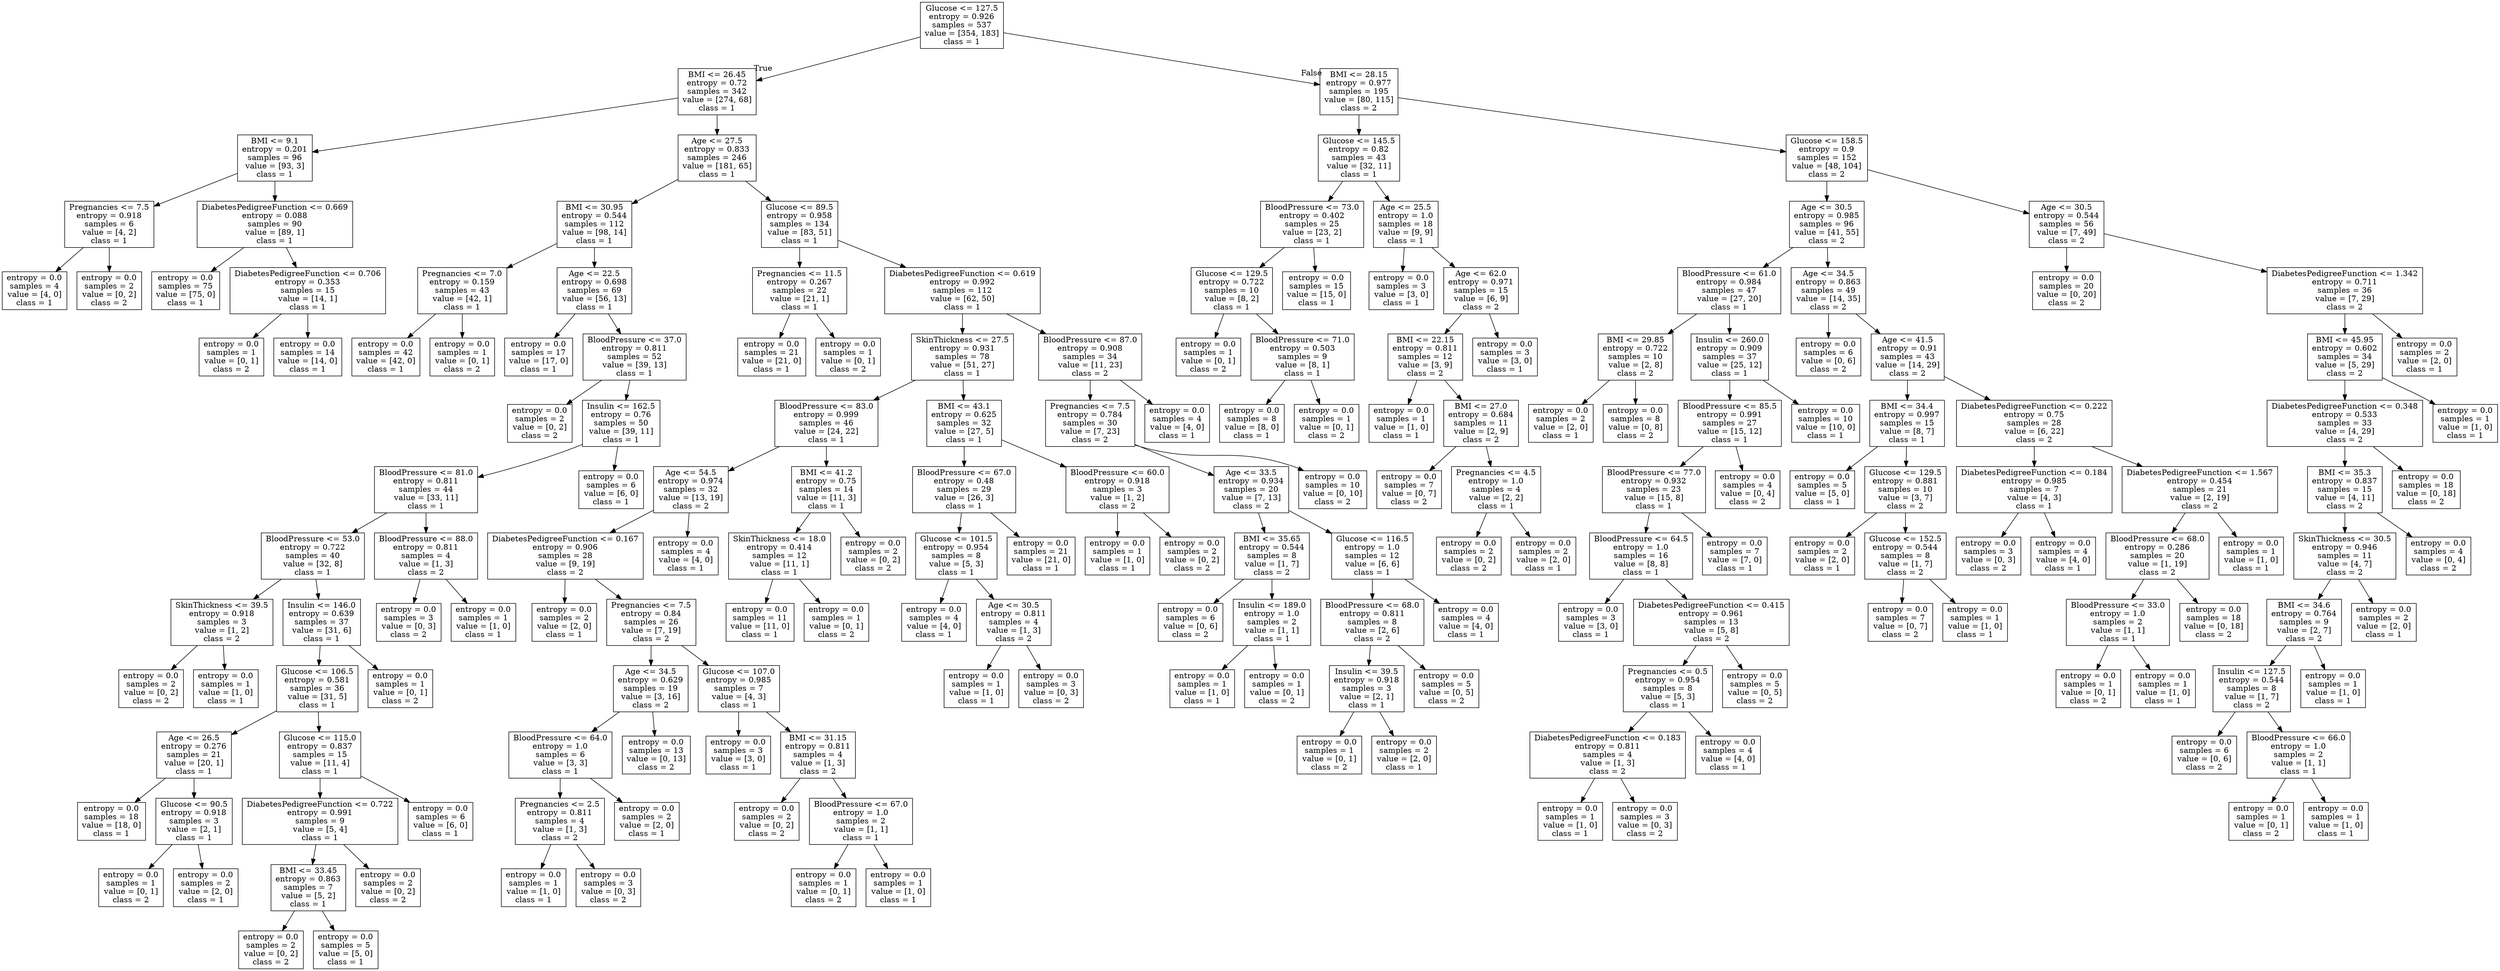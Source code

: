 digraph Tree {
node [shape=box] ;
0 [label="Glucose <= 127.5\nentropy = 0.926\nsamples = 537\nvalue = [354, 183]\nclass = 1"] ;
1 [label="BMI <= 26.45\nentropy = 0.72\nsamples = 342\nvalue = [274, 68]\nclass = 1"] ;
0 -> 1 [labeldistance=2.5, labelangle=45, headlabel="True"] ;
2 [label="BMI <= 9.1\nentropy = 0.201\nsamples = 96\nvalue = [93, 3]\nclass = 1"] ;
1 -> 2 ;
3 [label="Pregnancies <= 7.5\nentropy = 0.918\nsamples = 6\nvalue = [4, 2]\nclass = 1"] ;
2 -> 3 ;
4 [label="entropy = 0.0\nsamples = 4\nvalue = [4, 0]\nclass = 1"] ;
3 -> 4 ;
5 [label="entropy = 0.0\nsamples = 2\nvalue = [0, 2]\nclass = 2"] ;
3 -> 5 ;
6 [label="DiabetesPedigreeFunction <= 0.669\nentropy = 0.088\nsamples = 90\nvalue = [89, 1]\nclass = 1"] ;
2 -> 6 ;
7 [label="entropy = 0.0\nsamples = 75\nvalue = [75, 0]\nclass = 1"] ;
6 -> 7 ;
8 [label="DiabetesPedigreeFunction <= 0.706\nentropy = 0.353\nsamples = 15\nvalue = [14, 1]\nclass = 1"] ;
6 -> 8 ;
9 [label="entropy = 0.0\nsamples = 1\nvalue = [0, 1]\nclass = 2"] ;
8 -> 9 ;
10 [label="entropy = 0.0\nsamples = 14\nvalue = [14, 0]\nclass = 1"] ;
8 -> 10 ;
11 [label="Age <= 27.5\nentropy = 0.833\nsamples = 246\nvalue = [181, 65]\nclass = 1"] ;
1 -> 11 ;
12 [label="BMI <= 30.95\nentropy = 0.544\nsamples = 112\nvalue = [98, 14]\nclass = 1"] ;
11 -> 12 ;
13 [label="Pregnancies <= 7.0\nentropy = 0.159\nsamples = 43\nvalue = [42, 1]\nclass = 1"] ;
12 -> 13 ;
14 [label="entropy = 0.0\nsamples = 42\nvalue = [42, 0]\nclass = 1"] ;
13 -> 14 ;
15 [label="entropy = 0.0\nsamples = 1\nvalue = [0, 1]\nclass = 2"] ;
13 -> 15 ;
16 [label="Age <= 22.5\nentropy = 0.698\nsamples = 69\nvalue = [56, 13]\nclass = 1"] ;
12 -> 16 ;
17 [label="entropy = 0.0\nsamples = 17\nvalue = [17, 0]\nclass = 1"] ;
16 -> 17 ;
18 [label="BloodPressure <= 37.0\nentropy = 0.811\nsamples = 52\nvalue = [39, 13]\nclass = 1"] ;
16 -> 18 ;
19 [label="entropy = 0.0\nsamples = 2\nvalue = [0, 2]\nclass = 2"] ;
18 -> 19 ;
20 [label="Insulin <= 162.5\nentropy = 0.76\nsamples = 50\nvalue = [39, 11]\nclass = 1"] ;
18 -> 20 ;
21 [label="BloodPressure <= 81.0\nentropy = 0.811\nsamples = 44\nvalue = [33, 11]\nclass = 1"] ;
20 -> 21 ;
22 [label="BloodPressure <= 53.0\nentropy = 0.722\nsamples = 40\nvalue = [32, 8]\nclass = 1"] ;
21 -> 22 ;
23 [label="SkinThickness <= 39.5\nentropy = 0.918\nsamples = 3\nvalue = [1, 2]\nclass = 2"] ;
22 -> 23 ;
24 [label="entropy = 0.0\nsamples = 2\nvalue = [0, 2]\nclass = 2"] ;
23 -> 24 ;
25 [label="entropy = 0.0\nsamples = 1\nvalue = [1, 0]\nclass = 1"] ;
23 -> 25 ;
26 [label="Insulin <= 146.0\nentropy = 0.639\nsamples = 37\nvalue = [31, 6]\nclass = 1"] ;
22 -> 26 ;
27 [label="Glucose <= 106.5\nentropy = 0.581\nsamples = 36\nvalue = [31, 5]\nclass = 1"] ;
26 -> 27 ;
28 [label="Age <= 26.5\nentropy = 0.276\nsamples = 21\nvalue = [20, 1]\nclass = 1"] ;
27 -> 28 ;
29 [label="entropy = 0.0\nsamples = 18\nvalue = [18, 0]\nclass = 1"] ;
28 -> 29 ;
30 [label="Glucose <= 90.5\nentropy = 0.918\nsamples = 3\nvalue = [2, 1]\nclass = 1"] ;
28 -> 30 ;
31 [label="entropy = 0.0\nsamples = 1\nvalue = [0, 1]\nclass = 2"] ;
30 -> 31 ;
32 [label="entropy = 0.0\nsamples = 2\nvalue = [2, 0]\nclass = 1"] ;
30 -> 32 ;
33 [label="Glucose <= 115.0\nentropy = 0.837\nsamples = 15\nvalue = [11, 4]\nclass = 1"] ;
27 -> 33 ;
34 [label="DiabetesPedigreeFunction <= 0.722\nentropy = 0.991\nsamples = 9\nvalue = [5, 4]\nclass = 1"] ;
33 -> 34 ;
35 [label="BMI <= 33.45\nentropy = 0.863\nsamples = 7\nvalue = [5, 2]\nclass = 1"] ;
34 -> 35 ;
36 [label="entropy = 0.0\nsamples = 2\nvalue = [0, 2]\nclass = 2"] ;
35 -> 36 ;
37 [label="entropy = 0.0\nsamples = 5\nvalue = [5, 0]\nclass = 1"] ;
35 -> 37 ;
38 [label="entropy = 0.0\nsamples = 2\nvalue = [0, 2]\nclass = 2"] ;
34 -> 38 ;
39 [label="entropy = 0.0\nsamples = 6\nvalue = [6, 0]\nclass = 1"] ;
33 -> 39 ;
40 [label="entropy = 0.0\nsamples = 1\nvalue = [0, 1]\nclass = 2"] ;
26 -> 40 ;
41 [label="BloodPressure <= 88.0\nentropy = 0.811\nsamples = 4\nvalue = [1, 3]\nclass = 2"] ;
21 -> 41 ;
42 [label="entropy = 0.0\nsamples = 3\nvalue = [0, 3]\nclass = 2"] ;
41 -> 42 ;
43 [label="entropy = 0.0\nsamples = 1\nvalue = [1, 0]\nclass = 1"] ;
41 -> 43 ;
44 [label="entropy = 0.0\nsamples = 6\nvalue = [6, 0]\nclass = 1"] ;
20 -> 44 ;
45 [label="Glucose <= 89.5\nentropy = 0.958\nsamples = 134\nvalue = [83, 51]\nclass = 1"] ;
11 -> 45 ;
46 [label="Pregnancies <= 11.5\nentropy = 0.267\nsamples = 22\nvalue = [21, 1]\nclass = 1"] ;
45 -> 46 ;
47 [label="entropy = 0.0\nsamples = 21\nvalue = [21, 0]\nclass = 1"] ;
46 -> 47 ;
48 [label="entropy = 0.0\nsamples = 1\nvalue = [0, 1]\nclass = 2"] ;
46 -> 48 ;
49 [label="DiabetesPedigreeFunction <= 0.619\nentropy = 0.992\nsamples = 112\nvalue = [62, 50]\nclass = 1"] ;
45 -> 49 ;
50 [label="SkinThickness <= 27.5\nentropy = 0.931\nsamples = 78\nvalue = [51, 27]\nclass = 1"] ;
49 -> 50 ;
51 [label="BloodPressure <= 83.0\nentropy = 0.999\nsamples = 46\nvalue = [24, 22]\nclass = 1"] ;
50 -> 51 ;
52 [label="Age <= 54.5\nentropy = 0.974\nsamples = 32\nvalue = [13, 19]\nclass = 2"] ;
51 -> 52 ;
53 [label="DiabetesPedigreeFunction <= 0.167\nentropy = 0.906\nsamples = 28\nvalue = [9, 19]\nclass = 2"] ;
52 -> 53 ;
54 [label="entropy = 0.0\nsamples = 2\nvalue = [2, 0]\nclass = 1"] ;
53 -> 54 ;
55 [label="Pregnancies <= 7.5\nentropy = 0.84\nsamples = 26\nvalue = [7, 19]\nclass = 2"] ;
53 -> 55 ;
56 [label="Age <= 34.5\nentropy = 0.629\nsamples = 19\nvalue = [3, 16]\nclass = 2"] ;
55 -> 56 ;
57 [label="BloodPressure <= 64.0\nentropy = 1.0\nsamples = 6\nvalue = [3, 3]\nclass = 1"] ;
56 -> 57 ;
58 [label="Pregnancies <= 2.5\nentropy = 0.811\nsamples = 4\nvalue = [1, 3]\nclass = 2"] ;
57 -> 58 ;
59 [label="entropy = 0.0\nsamples = 1\nvalue = [1, 0]\nclass = 1"] ;
58 -> 59 ;
60 [label="entropy = 0.0\nsamples = 3\nvalue = [0, 3]\nclass = 2"] ;
58 -> 60 ;
61 [label="entropy = 0.0\nsamples = 2\nvalue = [2, 0]\nclass = 1"] ;
57 -> 61 ;
62 [label="entropy = 0.0\nsamples = 13\nvalue = [0, 13]\nclass = 2"] ;
56 -> 62 ;
63 [label="Glucose <= 107.0\nentropy = 0.985\nsamples = 7\nvalue = [4, 3]\nclass = 1"] ;
55 -> 63 ;
64 [label="entropy = 0.0\nsamples = 3\nvalue = [3, 0]\nclass = 1"] ;
63 -> 64 ;
65 [label="BMI <= 31.15\nentropy = 0.811\nsamples = 4\nvalue = [1, 3]\nclass = 2"] ;
63 -> 65 ;
66 [label="entropy = 0.0\nsamples = 2\nvalue = [0, 2]\nclass = 2"] ;
65 -> 66 ;
67 [label="BloodPressure <= 67.0\nentropy = 1.0\nsamples = 2\nvalue = [1, 1]\nclass = 1"] ;
65 -> 67 ;
68 [label="entropy = 0.0\nsamples = 1\nvalue = [0, 1]\nclass = 2"] ;
67 -> 68 ;
69 [label="entropy = 0.0\nsamples = 1\nvalue = [1, 0]\nclass = 1"] ;
67 -> 69 ;
70 [label="entropy = 0.0\nsamples = 4\nvalue = [4, 0]\nclass = 1"] ;
52 -> 70 ;
71 [label="BMI <= 41.2\nentropy = 0.75\nsamples = 14\nvalue = [11, 3]\nclass = 1"] ;
51 -> 71 ;
72 [label="SkinThickness <= 18.0\nentropy = 0.414\nsamples = 12\nvalue = [11, 1]\nclass = 1"] ;
71 -> 72 ;
73 [label="entropy = 0.0\nsamples = 11\nvalue = [11, 0]\nclass = 1"] ;
72 -> 73 ;
74 [label="entropy = 0.0\nsamples = 1\nvalue = [0, 1]\nclass = 2"] ;
72 -> 74 ;
75 [label="entropy = 0.0\nsamples = 2\nvalue = [0, 2]\nclass = 2"] ;
71 -> 75 ;
76 [label="BMI <= 43.1\nentropy = 0.625\nsamples = 32\nvalue = [27, 5]\nclass = 1"] ;
50 -> 76 ;
77 [label="BloodPressure <= 67.0\nentropy = 0.48\nsamples = 29\nvalue = [26, 3]\nclass = 1"] ;
76 -> 77 ;
78 [label="Glucose <= 101.5\nentropy = 0.954\nsamples = 8\nvalue = [5, 3]\nclass = 1"] ;
77 -> 78 ;
79 [label="entropy = 0.0\nsamples = 4\nvalue = [4, 0]\nclass = 1"] ;
78 -> 79 ;
80 [label="Age <= 30.5\nentropy = 0.811\nsamples = 4\nvalue = [1, 3]\nclass = 2"] ;
78 -> 80 ;
81 [label="entropy = 0.0\nsamples = 1\nvalue = [1, 0]\nclass = 1"] ;
80 -> 81 ;
82 [label="entropy = 0.0\nsamples = 3\nvalue = [0, 3]\nclass = 2"] ;
80 -> 82 ;
83 [label="entropy = 0.0\nsamples = 21\nvalue = [21, 0]\nclass = 1"] ;
77 -> 83 ;
84 [label="BloodPressure <= 60.0\nentropy = 0.918\nsamples = 3\nvalue = [1, 2]\nclass = 2"] ;
76 -> 84 ;
85 [label="entropy = 0.0\nsamples = 1\nvalue = [1, 0]\nclass = 1"] ;
84 -> 85 ;
86 [label="entropy = 0.0\nsamples = 2\nvalue = [0, 2]\nclass = 2"] ;
84 -> 86 ;
87 [label="BloodPressure <= 87.0\nentropy = 0.908\nsamples = 34\nvalue = [11, 23]\nclass = 2"] ;
49 -> 87 ;
88 [label="Pregnancies <= 7.5\nentropy = 0.784\nsamples = 30\nvalue = [7, 23]\nclass = 2"] ;
87 -> 88 ;
89 [label="Age <= 33.5\nentropy = 0.934\nsamples = 20\nvalue = [7, 13]\nclass = 2"] ;
88 -> 89 ;
90 [label="BMI <= 35.65\nentropy = 0.544\nsamples = 8\nvalue = [1, 7]\nclass = 2"] ;
89 -> 90 ;
91 [label="entropy = 0.0\nsamples = 6\nvalue = [0, 6]\nclass = 2"] ;
90 -> 91 ;
92 [label="Insulin <= 189.0\nentropy = 1.0\nsamples = 2\nvalue = [1, 1]\nclass = 1"] ;
90 -> 92 ;
93 [label="entropy = 0.0\nsamples = 1\nvalue = [1, 0]\nclass = 1"] ;
92 -> 93 ;
94 [label="entropy = 0.0\nsamples = 1\nvalue = [0, 1]\nclass = 2"] ;
92 -> 94 ;
95 [label="Glucose <= 116.5\nentropy = 1.0\nsamples = 12\nvalue = [6, 6]\nclass = 1"] ;
89 -> 95 ;
96 [label="BloodPressure <= 68.0\nentropy = 0.811\nsamples = 8\nvalue = [2, 6]\nclass = 2"] ;
95 -> 96 ;
97 [label="Insulin <= 39.5\nentropy = 0.918\nsamples = 3\nvalue = [2, 1]\nclass = 1"] ;
96 -> 97 ;
98 [label="entropy = 0.0\nsamples = 1\nvalue = [0, 1]\nclass = 2"] ;
97 -> 98 ;
99 [label="entropy = 0.0\nsamples = 2\nvalue = [2, 0]\nclass = 1"] ;
97 -> 99 ;
100 [label="entropy = 0.0\nsamples = 5\nvalue = [0, 5]\nclass = 2"] ;
96 -> 100 ;
101 [label="entropy = 0.0\nsamples = 4\nvalue = [4, 0]\nclass = 1"] ;
95 -> 101 ;
102 [label="entropy = 0.0\nsamples = 10\nvalue = [0, 10]\nclass = 2"] ;
88 -> 102 ;
103 [label="entropy = 0.0\nsamples = 4\nvalue = [4, 0]\nclass = 1"] ;
87 -> 103 ;
104 [label="BMI <= 28.15\nentropy = 0.977\nsamples = 195\nvalue = [80, 115]\nclass = 2"] ;
0 -> 104 [labeldistance=2.5, labelangle=-45, headlabel="False"] ;
105 [label="Glucose <= 145.5\nentropy = 0.82\nsamples = 43\nvalue = [32, 11]\nclass = 1"] ;
104 -> 105 ;
106 [label="BloodPressure <= 73.0\nentropy = 0.402\nsamples = 25\nvalue = [23, 2]\nclass = 1"] ;
105 -> 106 ;
107 [label="Glucose <= 129.5\nentropy = 0.722\nsamples = 10\nvalue = [8, 2]\nclass = 1"] ;
106 -> 107 ;
108 [label="entropy = 0.0\nsamples = 1\nvalue = [0, 1]\nclass = 2"] ;
107 -> 108 ;
109 [label="BloodPressure <= 71.0\nentropy = 0.503\nsamples = 9\nvalue = [8, 1]\nclass = 1"] ;
107 -> 109 ;
110 [label="entropy = 0.0\nsamples = 8\nvalue = [8, 0]\nclass = 1"] ;
109 -> 110 ;
111 [label="entropy = 0.0\nsamples = 1\nvalue = [0, 1]\nclass = 2"] ;
109 -> 111 ;
112 [label="entropy = 0.0\nsamples = 15\nvalue = [15, 0]\nclass = 1"] ;
106 -> 112 ;
113 [label="Age <= 25.5\nentropy = 1.0\nsamples = 18\nvalue = [9, 9]\nclass = 1"] ;
105 -> 113 ;
114 [label="entropy = 0.0\nsamples = 3\nvalue = [3, 0]\nclass = 1"] ;
113 -> 114 ;
115 [label="Age <= 62.0\nentropy = 0.971\nsamples = 15\nvalue = [6, 9]\nclass = 2"] ;
113 -> 115 ;
116 [label="BMI <= 22.15\nentropy = 0.811\nsamples = 12\nvalue = [3, 9]\nclass = 2"] ;
115 -> 116 ;
117 [label="entropy = 0.0\nsamples = 1\nvalue = [1, 0]\nclass = 1"] ;
116 -> 117 ;
118 [label="BMI <= 27.0\nentropy = 0.684\nsamples = 11\nvalue = [2, 9]\nclass = 2"] ;
116 -> 118 ;
119 [label="entropy = 0.0\nsamples = 7\nvalue = [0, 7]\nclass = 2"] ;
118 -> 119 ;
120 [label="Pregnancies <= 4.5\nentropy = 1.0\nsamples = 4\nvalue = [2, 2]\nclass = 1"] ;
118 -> 120 ;
121 [label="entropy = 0.0\nsamples = 2\nvalue = [0, 2]\nclass = 2"] ;
120 -> 121 ;
122 [label="entropy = 0.0\nsamples = 2\nvalue = [2, 0]\nclass = 1"] ;
120 -> 122 ;
123 [label="entropy = 0.0\nsamples = 3\nvalue = [3, 0]\nclass = 1"] ;
115 -> 123 ;
124 [label="Glucose <= 158.5\nentropy = 0.9\nsamples = 152\nvalue = [48, 104]\nclass = 2"] ;
104 -> 124 ;
125 [label="Age <= 30.5\nentropy = 0.985\nsamples = 96\nvalue = [41, 55]\nclass = 2"] ;
124 -> 125 ;
126 [label="BloodPressure <= 61.0\nentropy = 0.984\nsamples = 47\nvalue = [27, 20]\nclass = 1"] ;
125 -> 126 ;
127 [label="BMI <= 29.85\nentropy = 0.722\nsamples = 10\nvalue = [2, 8]\nclass = 2"] ;
126 -> 127 ;
128 [label="entropy = 0.0\nsamples = 2\nvalue = [2, 0]\nclass = 1"] ;
127 -> 128 ;
129 [label="entropy = 0.0\nsamples = 8\nvalue = [0, 8]\nclass = 2"] ;
127 -> 129 ;
130 [label="Insulin <= 260.0\nentropy = 0.909\nsamples = 37\nvalue = [25, 12]\nclass = 1"] ;
126 -> 130 ;
131 [label="BloodPressure <= 85.5\nentropy = 0.991\nsamples = 27\nvalue = [15, 12]\nclass = 1"] ;
130 -> 131 ;
132 [label="BloodPressure <= 77.0\nentropy = 0.932\nsamples = 23\nvalue = [15, 8]\nclass = 1"] ;
131 -> 132 ;
133 [label="BloodPressure <= 64.5\nentropy = 1.0\nsamples = 16\nvalue = [8, 8]\nclass = 1"] ;
132 -> 133 ;
134 [label="entropy = 0.0\nsamples = 3\nvalue = [3, 0]\nclass = 1"] ;
133 -> 134 ;
135 [label="DiabetesPedigreeFunction <= 0.415\nentropy = 0.961\nsamples = 13\nvalue = [5, 8]\nclass = 2"] ;
133 -> 135 ;
136 [label="Pregnancies <= 0.5\nentropy = 0.954\nsamples = 8\nvalue = [5, 3]\nclass = 1"] ;
135 -> 136 ;
137 [label="DiabetesPedigreeFunction <= 0.183\nentropy = 0.811\nsamples = 4\nvalue = [1, 3]\nclass = 2"] ;
136 -> 137 ;
138 [label="entropy = 0.0\nsamples = 1\nvalue = [1, 0]\nclass = 1"] ;
137 -> 138 ;
139 [label="entropy = 0.0\nsamples = 3\nvalue = [0, 3]\nclass = 2"] ;
137 -> 139 ;
140 [label="entropy = 0.0\nsamples = 4\nvalue = [4, 0]\nclass = 1"] ;
136 -> 140 ;
141 [label="entropy = 0.0\nsamples = 5\nvalue = [0, 5]\nclass = 2"] ;
135 -> 141 ;
142 [label="entropy = 0.0\nsamples = 7\nvalue = [7, 0]\nclass = 1"] ;
132 -> 142 ;
143 [label="entropy = 0.0\nsamples = 4\nvalue = [0, 4]\nclass = 2"] ;
131 -> 143 ;
144 [label="entropy = 0.0\nsamples = 10\nvalue = [10, 0]\nclass = 1"] ;
130 -> 144 ;
145 [label="Age <= 34.5\nentropy = 0.863\nsamples = 49\nvalue = [14, 35]\nclass = 2"] ;
125 -> 145 ;
146 [label="entropy = 0.0\nsamples = 6\nvalue = [0, 6]\nclass = 2"] ;
145 -> 146 ;
147 [label="Age <= 41.5\nentropy = 0.91\nsamples = 43\nvalue = [14, 29]\nclass = 2"] ;
145 -> 147 ;
148 [label="BMI <= 34.4\nentropy = 0.997\nsamples = 15\nvalue = [8, 7]\nclass = 1"] ;
147 -> 148 ;
149 [label="entropy = 0.0\nsamples = 5\nvalue = [5, 0]\nclass = 1"] ;
148 -> 149 ;
150 [label="Glucose <= 129.5\nentropy = 0.881\nsamples = 10\nvalue = [3, 7]\nclass = 2"] ;
148 -> 150 ;
151 [label="entropy = 0.0\nsamples = 2\nvalue = [2, 0]\nclass = 1"] ;
150 -> 151 ;
152 [label="Glucose <= 152.5\nentropy = 0.544\nsamples = 8\nvalue = [1, 7]\nclass = 2"] ;
150 -> 152 ;
153 [label="entropy = 0.0\nsamples = 7\nvalue = [0, 7]\nclass = 2"] ;
152 -> 153 ;
154 [label="entropy = 0.0\nsamples = 1\nvalue = [1, 0]\nclass = 1"] ;
152 -> 154 ;
155 [label="DiabetesPedigreeFunction <= 0.222\nentropy = 0.75\nsamples = 28\nvalue = [6, 22]\nclass = 2"] ;
147 -> 155 ;
156 [label="DiabetesPedigreeFunction <= 0.184\nentropy = 0.985\nsamples = 7\nvalue = [4, 3]\nclass = 1"] ;
155 -> 156 ;
157 [label="entropy = 0.0\nsamples = 3\nvalue = [0, 3]\nclass = 2"] ;
156 -> 157 ;
158 [label="entropy = 0.0\nsamples = 4\nvalue = [4, 0]\nclass = 1"] ;
156 -> 158 ;
159 [label="DiabetesPedigreeFunction <= 1.567\nentropy = 0.454\nsamples = 21\nvalue = [2, 19]\nclass = 2"] ;
155 -> 159 ;
160 [label="BloodPressure <= 68.0\nentropy = 0.286\nsamples = 20\nvalue = [1, 19]\nclass = 2"] ;
159 -> 160 ;
161 [label="BloodPressure <= 33.0\nentropy = 1.0\nsamples = 2\nvalue = [1, 1]\nclass = 1"] ;
160 -> 161 ;
162 [label="entropy = 0.0\nsamples = 1\nvalue = [0, 1]\nclass = 2"] ;
161 -> 162 ;
163 [label="entropy = 0.0\nsamples = 1\nvalue = [1, 0]\nclass = 1"] ;
161 -> 163 ;
164 [label="entropy = 0.0\nsamples = 18\nvalue = [0, 18]\nclass = 2"] ;
160 -> 164 ;
165 [label="entropy = 0.0\nsamples = 1\nvalue = [1, 0]\nclass = 1"] ;
159 -> 165 ;
166 [label="Age <= 30.5\nentropy = 0.544\nsamples = 56\nvalue = [7, 49]\nclass = 2"] ;
124 -> 166 ;
167 [label="entropy = 0.0\nsamples = 20\nvalue = [0, 20]\nclass = 2"] ;
166 -> 167 ;
168 [label="DiabetesPedigreeFunction <= 1.342\nentropy = 0.711\nsamples = 36\nvalue = [7, 29]\nclass = 2"] ;
166 -> 168 ;
169 [label="BMI <= 45.95\nentropy = 0.602\nsamples = 34\nvalue = [5, 29]\nclass = 2"] ;
168 -> 169 ;
170 [label="DiabetesPedigreeFunction <= 0.348\nentropy = 0.533\nsamples = 33\nvalue = [4, 29]\nclass = 2"] ;
169 -> 170 ;
171 [label="BMI <= 35.3\nentropy = 0.837\nsamples = 15\nvalue = [4, 11]\nclass = 2"] ;
170 -> 171 ;
172 [label="SkinThickness <= 30.5\nentropy = 0.946\nsamples = 11\nvalue = [4, 7]\nclass = 2"] ;
171 -> 172 ;
173 [label="BMI <= 34.6\nentropy = 0.764\nsamples = 9\nvalue = [2, 7]\nclass = 2"] ;
172 -> 173 ;
174 [label="Insulin <= 127.5\nentropy = 0.544\nsamples = 8\nvalue = [1, 7]\nclass = 2"] ;
173 -> 174 ;
175 [label="entropy = 0.0\nsamples = 6\nvalue = [0, 6]\nclass = 2"] ;
174 -> 175 ;
176 [label="BloodPressure <= 66.0\nentropy = 1.0\nsamples = 2\nvalue = [1, 1]\nclass = 1"] ;
174 -> 176 ;
177 [label="entropy = 0.0\nsamples = 1\nvalue = [0, 1]\nclass = 2"] ;
176 -> 177 ;
178 [label="entropy = 0.0\nsamples = 1\nvalue = [1, 0]\nclass = 1"] ;
176 -> 178 ;
179 [label="entropy = 0.0\nsamples = 1\nvalue = [1, 0]\nclass = 1"] ;
173 -> 179 ;
180 [label="entropy = 0.0\nsamples = 2\nvalue = [2, 0]\nclass = 1"] ;
172 -> 180 ;
181 [label="entropy = 0.0\nsamples = 4\nvalue = [0, 4]\nclass = 2"] ;
171 -> 181 ;
182 [label="entropy = 0.0\nsamples = 18\nvalue = [0, 18]\nclass = 2"] ;
170 -> 182 ;
183 [label="entropy = 0.0\nsamples = 1\nvalue = [1, 0]\nclass = 1"] ;
169 -> 183 ;
184 [label="entropy = 0.0\nsamples = 2\nvalue = [2, 0]\nclass = 1"] ;
168 -> 184 ;
}